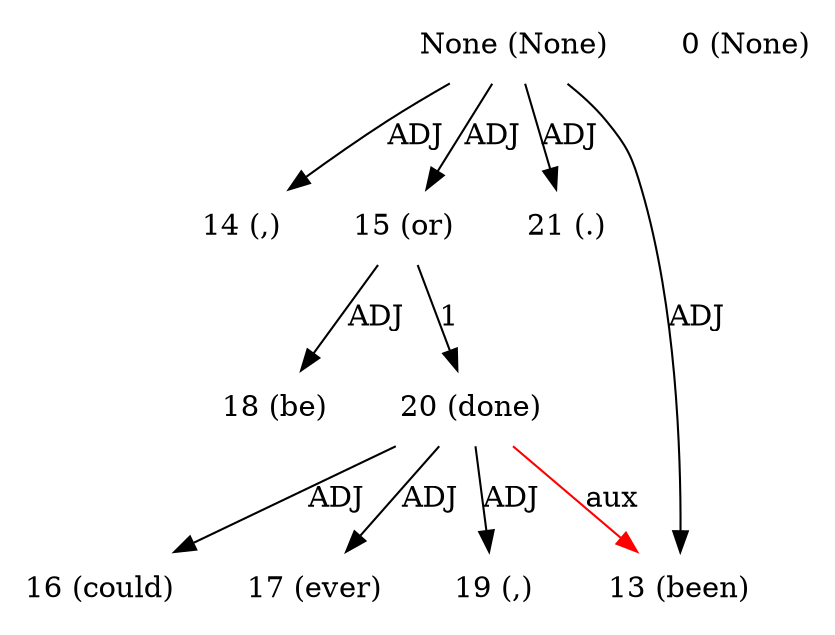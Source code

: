 digraph G{
edge [dir=forward]
node [shape=plaintext]

None [label="None (None)"]
None -> 14 [label="ADJ"]
None -> 15 [label="ADJ"]
None -> 21 [label="ADJ"]
None [label="None (None)"]
None -> 13 [label="ADJ"]
0 [label="0 (None)"]
13 [label="13 (been)"]
20 -> 13 [label="aux", color="red"]
14 [label="14 (,)"]
15 [label="15 (or)"]
15 -> 20 [label="1"]
15 -> 18 [label="ADJ"]
16 [label="16 (could)"]
17 [label="17 (ever)"]
18 [label="18 (be)"]
19 [label="19 (,)"]
20 [label="20 (done)"]
20 -> 16 [label="ADJ"]
20 -> 17 [label="ADJ"]
20 -> 19 [label="ADJ"]
21 [label="21 (.)"]
}
